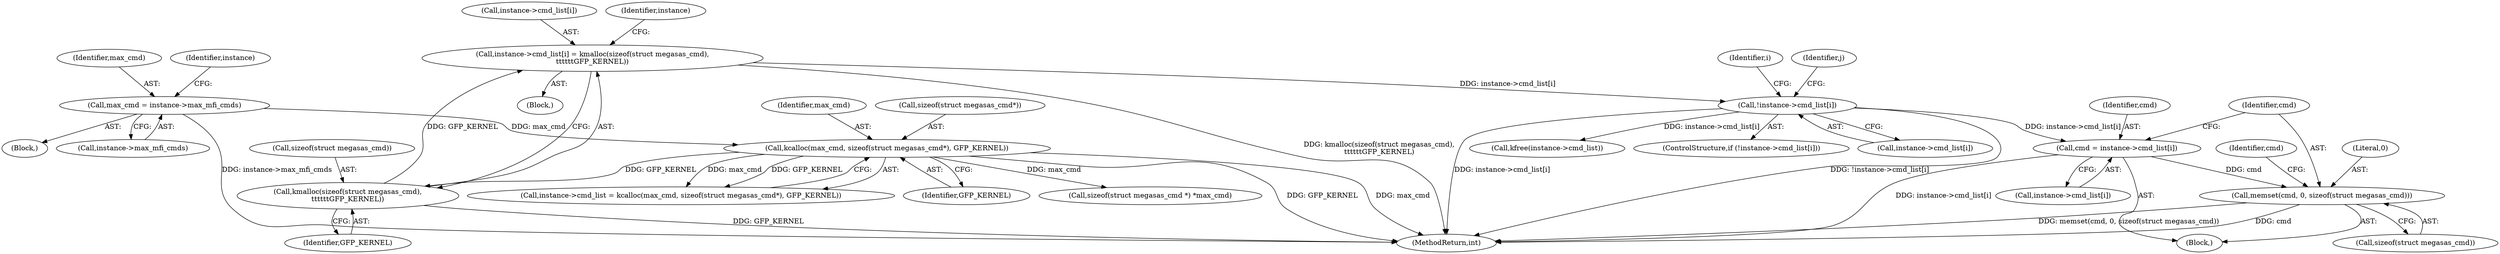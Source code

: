 digraph "0_linux_bcf3b67d16a4c8ffae0aa79de5853435e683945c@API" {
"1000222" [label="(Call,memset(cmd, 0, sizeof(struct megasas_cmd)))"];
"1000215" [label="(Call,cmd = instance->cmd_list[i])"];
"1000171" [label="(Call,!instance->cmd_list[i])"];
"1000160" [label="(Call,instance->cmd_list[i] = kmalloc(sizeof(struct megasas_cmd),\n\t\t\t\t\t\tGFP_KERNEL))"];
"1000166" [label="(Call,kmalloc(sizeof(struct megasas_cmd),\n\t\t\t\t\t\tGFP_KERNEL))"];
"1000118" [label="(Call,kcalloc(max_cmd, sizeof(struct megasas_cmd*), GFP_KERNEL))"];
"1000109" [label="(Call,max_cmd = instance->max_mfi_cmds)"];
"1000214" [label="(Block,)"];
"1000193" [label="(Call,kfree(instance->cmd_list))"];
"1000217" [label="(Call,instance->cmd_list[i])"];
"1000118" [label="(Call,kcalloc(max_cmd, sizeof(struct megasas_cmd*), GFP_KERNEL))"];
"1000170" [label="(ControlStructure,if (!instance->cmd_list[i]))"];
"1000271" [label="(MethodReturn,int)"];
"1000158" [label="(Identifier,i)"];
"1000161" [label="(Call,instance->cmd_list[i])"];
"1000119" [label="(Identifier,max_cmd)"];
"1000111" [label="(Call,instance->max_mfi_cmds)"];
"1000114" [label="(Call,instance->cmd_list = kcalloc(max_cmd, sizeof(struct megasas_cmd*), GFP_KERNEL))"];
"1000169" [label="(Identifier,GFP_KERNEL)"];
"1000216" [label="(Identifier,cmd)"];
"1000160" [label="(Call,instance->cmd_list[i] = kmalloc(sizeof(struct megasas_cmd),\n\t\t\t\t\t\tGFP_KERNEL))"];
"1000172" [label="(Call,instance->cmd_list[i])"];
"1000159" [label="(Block,)"];
"1000120" [label="(Call,sizeof(struct megasas_cmd*))"];
"1000224" [label="(Literal,0)"];
"1000167" [label="(Call,sizeof(struct megasas_cmd))"];
"1000180" [label="(Identifier,j)"];
"1000171" [label="(Call,!instance->cmd_list[i])"];
"1000122" [label="(Identifier,GFP_KERNEL)"];
"1000104" [label="(Block,)"];
"1000174" [label="(Identifier,instance)"];
"1000110" [label="(Identifier,max_cmd)"];
"1000215" [label="(Call,cmd = instance->cmd_list[i])"];
"1000166" [label="(Call,kmalloc(sizeof(struct megasas_cmd),\n\t\t\t\t\t\tGFP_KERNEL))"];
"1000222" [label="(Call,memset(cmd, 0, sizeof(struct megasas_cmd)))"];
"1000116" [label="(Identifier,instance)"];
"1000223" [label="(Identifier,cmd)"];
"1000109" [label="(Call,max_cmd = instance->max_mfi_cmds)"];
"1000225" [label="(Call,sizeof(struct megasas_cmd))"];
"1000146" [label="(Call,sizeof(struct megasas_cmd *) *max_cmd)"];
"1000229" [label="(Identifier,cmd)"];
"1000222" -> "1000214"  [label="AST: "];
"1000222" -> "1000225"  [label="CFG: "];
"1000223" -> "1000222"  [label="AST: "];
"1000224" -> "1000222"  [label="AST: "];
"1000225" -> "1000222"  [label="AST: "];
"1000229" -> "1000222"  [label="CFG: "];
"1000222" -> "1000271"  [label="DDG: memset(cmd, 0, sizeof(struct megasas_cmd))"];
"1000222" -> "1000271"  [label="DDG: cmd"];
"1000215" -> "1000222"  [label="DDG: cmd"];
"1000215" -> "1000214"  [label="AST: "];
"1000215" -> "1000217"  [label="CFG: "];
"1000216" -> "1000215"  [label="AST: "];
"1000217" -> "1000215"  [label="AST: "];
"1000223" -> "1000215"  [label="CFG: "];
"1000215" -> "1000271"  [label="DDG: instance->cmd_list[i]"];
"1000171" -> "1000215"  [label="DDG: instance->cmd_list[i]"];
"1000171" -> "1000170"  [label="AST: "];
"1000171" -> "1000172"  [label="CFG: "];
"1000172" -> "1000171"  [label="AST: "];
"1000180" -> "1000171"  [label="CFG: "];
"1000158" -> "1000171"  [label="CFG: "];
"1000171" -> "1000271"  [label="DDG: instance->cmd_list[i]"];
"1000171" -> "1000271"  [label="DDG: !instance->cmd_list[i]"];
"1000160" -> "1000171"  [label="DDG: instance->cmd_list[i]"];
"1000171" -> "1000193"  [label="DDG: instance->cmd_list[i]"];
"1000160" -> "1000159"  [label="AST: "];
"1000160" -> "1000166"  [label="CFG: "];
"1000161" -> "1000160"  [label="AST: "];
"1000166" -> "1000160"  [label="AST: "];
"1000174" -> "1000160"  [label="CFG: "];
"1000160" -> "1000271"  [label="DDG: kmalloc(sizeof(struct megasas_cmd),\n\t\t\t\t\t\tGFP_KERNEL)"];
"1000166" -> "1000160"  [label="DDG: GFP_KERNEL"];
"1000166" -> "1000169"  [label="CFG: "];
"1000167" -> "1000166"  [label="AST: "];
"1000169" -> "1000166"  [label="AST: "];
"1000166" -> "1000271"  [label="DDG: GFP_KERNEL"];
"1000118" -> "1000166"  [label="DDG: GFP_KERNEL"];
"1000118" -> "1000114"  [label="AST: "];
"1000118" -> "1000122"  [label="CFG: "];
"1000119" -> "1000118"  [label="AST: "];
"1000120" -> "1000118"  [label="AST: "];
"1000122" -> "1000118"  [label="AST: "];
"1000114" -> "1000118"  [label="CFG: "];
"1000118" -> "1000271"  [label="DDG: GFP_KERNEL"];
"1000118" -> "1000271"  [label="DDG: max_cmd"];
"1000118" -> "1000114"  [label="DDG: max_cmd"];
"1000118" -> "1000114"  [label="DDG: GFP_KERNEL"];
"1000109" -> "1000118"  [label="DDG: max_cmd"];
"1000118" -> "1000146"  [label="DDG: max_cmd"];
"1000109" -> "1000104"  [label="AST: "];
"1000109" -> "1000111"  [label="CFG: "];
"1000110" -> "1000109"  [label="AST: "];
"1000111" -> "1000109"  [label="AST: "];
"1000116" -> "1000109"  [label="CFG: "];
"1000109" -> "1000271"  [label="DDG: instance->max_mfi_cmds"];
}
